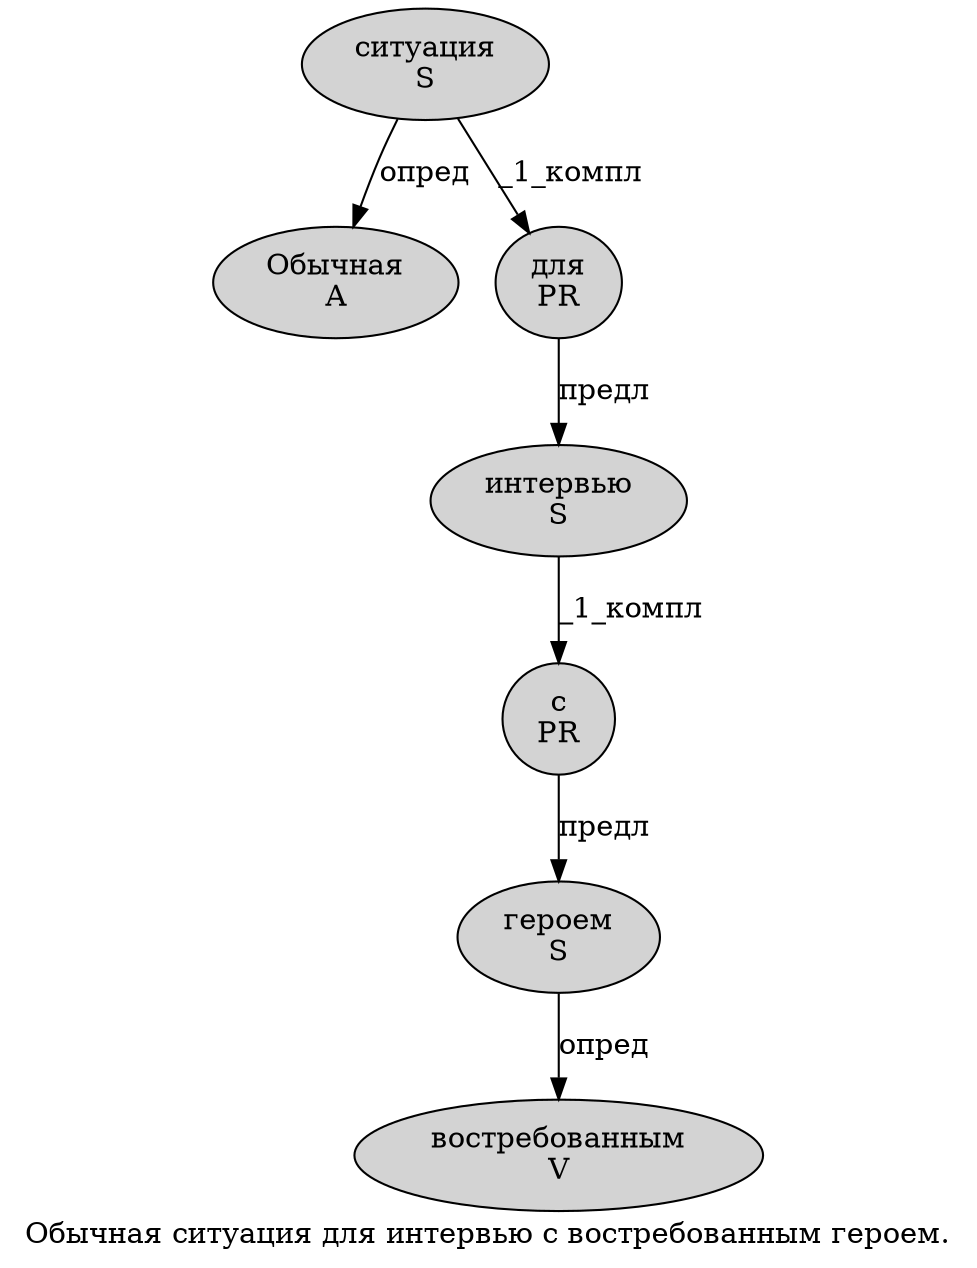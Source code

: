 digraph SENTENCE_1356 {
	graph [label="Обычная ситуация для интервью с востребованным героем."]
	node [style=filled]
		0 [label="Обычная
A" color="" fillcolor=lightgray penwidth=1 shape=ellipse]
		1 [label="ситуация
S" color="" fillcolor=lightgray penwidth=1 shape=ellipse]
		2 [label="для
PR" color="" fillcolor=lightgray penwidth=1 shape=ellipse]
		3 [label="интервью
S" color="" fillcolor=lightgray penwidth=1 shape=ellipse]
		4 [label="с
PR" color="" fillcolor=lightgray penwidth=1 shape=ellipse]
		5 [label="востребованным
V" color="" fillcolor=lightgray penwidth=1 shape=ellipse]
		6 [label="героем
S" color="" fillcolor=lightgray penwidth=1 shape=ellipse]
			1 -> 0 [label="опред"]
			1 -> 2 [label="_1_компл"]
			4 -> 6 [label="предл"]
			3 -> 4 [label="_1_компл"]
			6 -> 5 [label="опред"]
			2 -> 3 [label="предл"]
}